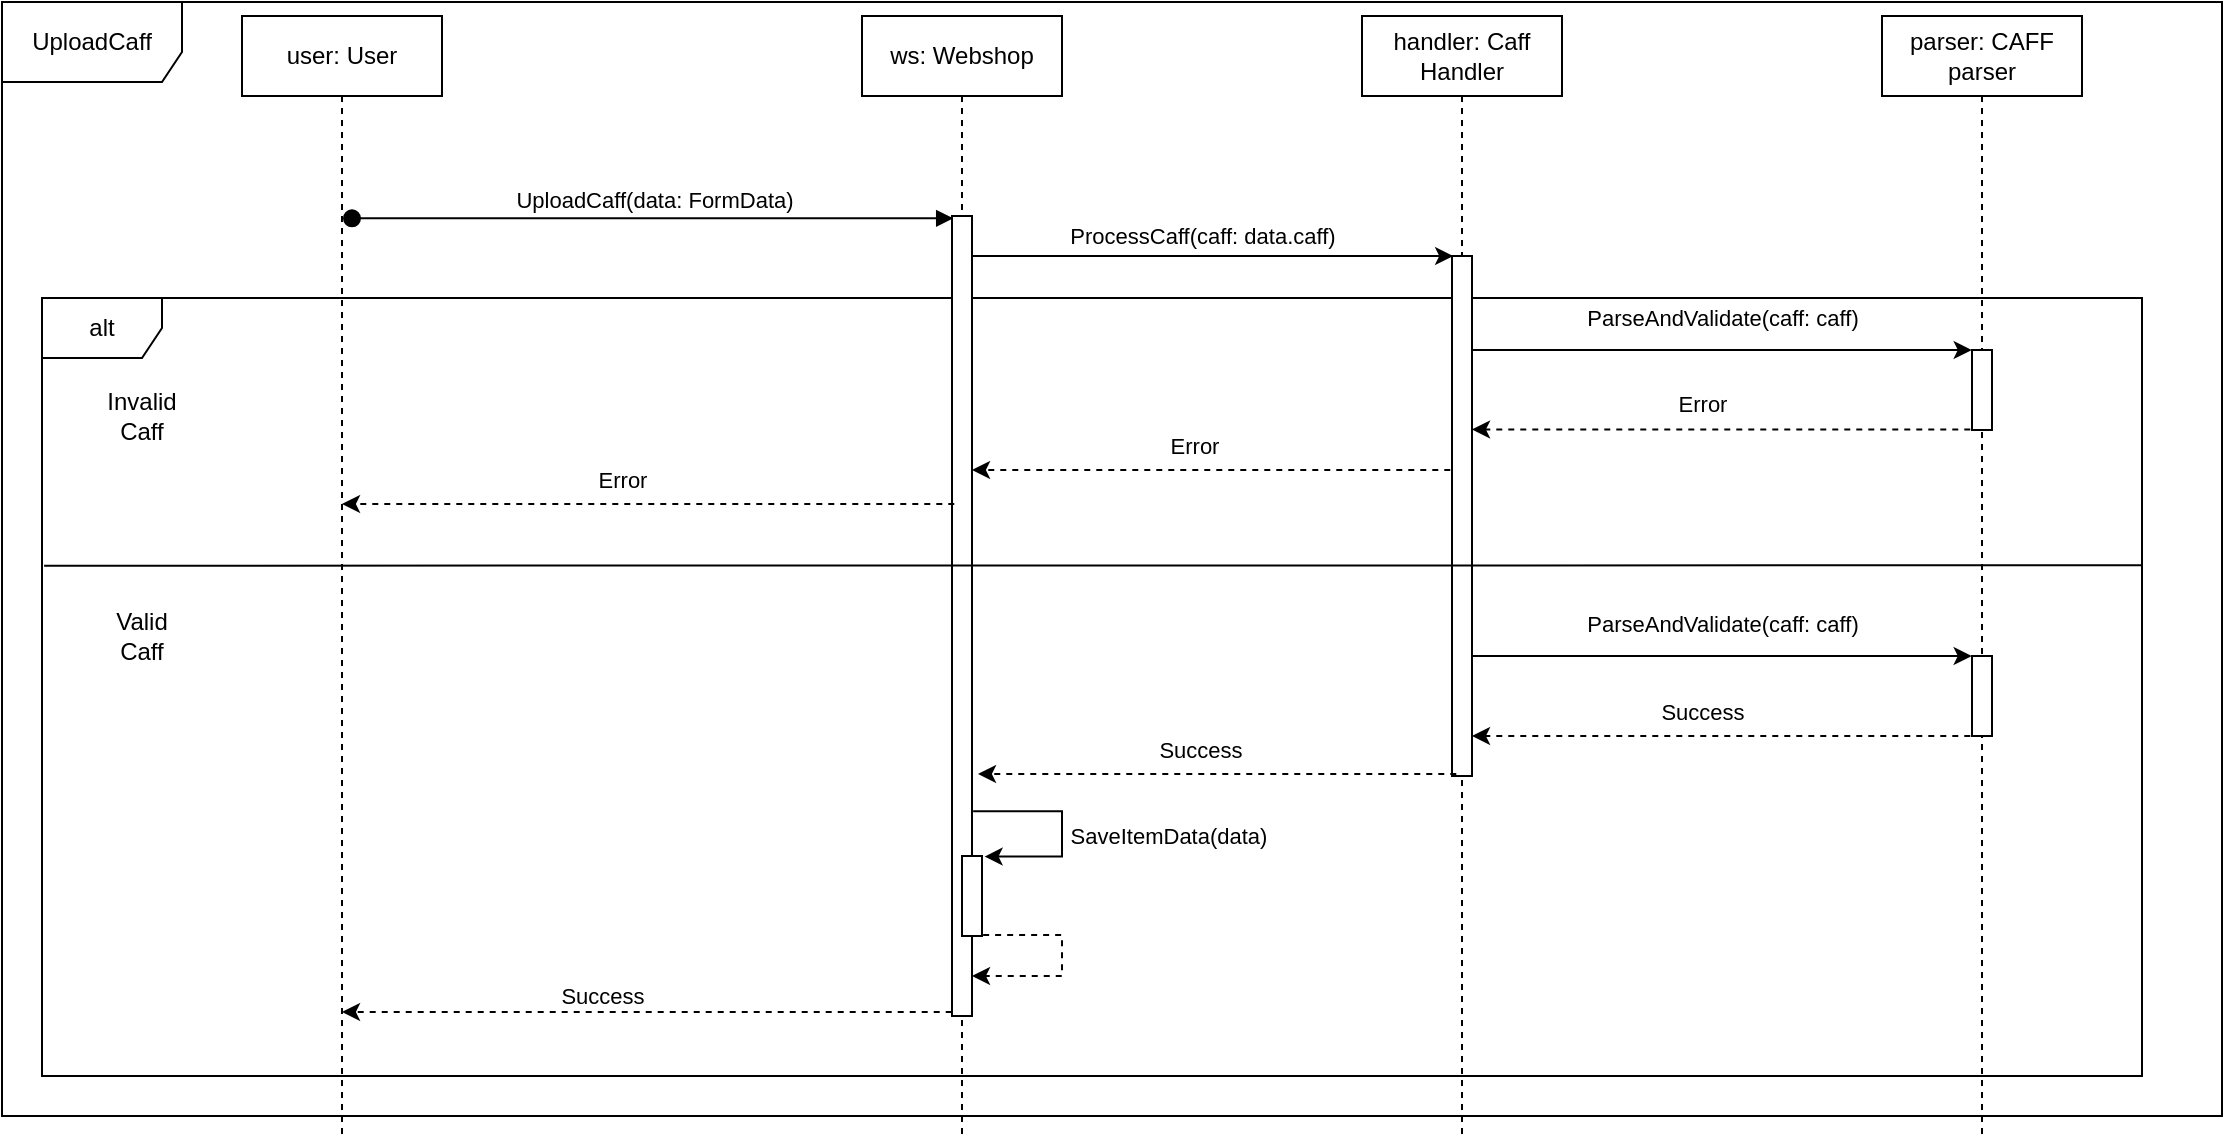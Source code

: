 <mxfile version="13.8.0" type="device"><diagram id="-1Na2udAZ4_moLBNr-YU" name="Page-1"><mxGraphModel dx="1473" dy="829" grid="1" gridSize="10" guides="1" tooltips="1" connect="1" arrows="1" fold="1" page="1" pageScale="1" pageWidth="2339" pageHeight="3300" math="0" shadow="0"><root><mxCell id="0"/><mxCell id="1" parent="0"/><mxCell id="n6rsdmtD_r_KpyKN6Iq5-1" value="UploadCaff" style="shape=umlFrame;whiteSpace=wrap;html=1;width=90;height=40;" parent="1" vertex="1"><mxGeometry x="100" y="53" width="1110" height="557" as="geometry"/></mxCell><mxCell id="vpLc8aATypZ5VP2bESH0-21" value="alt" style="shape=umlFrame;whiteSpace=wrap;html=1;" vertex="1" parent="1"><mxGeometry x="120" y="201" width="1050" height="389" as="geometry"/></mxCell><mxCell id="n6rsdmtD_r_KpyKN6Iq5-2" value="user: User" style="shape=umlLifeline;perimeter=lifelinePerimeter;whiteSpace=wrap;html=1;container=1;collapsible=0;recursiveResize=0;outlineConnect=0;" parent="1" vertex="1"><mxGeometry x="220" y="60" width="100" height="560" as="geometry"/></mxCell><mxCell id="n6rsdmtD_r_KpyKN6Iq5-3" value="ws: Webshop" style="shape=umlLifeline;perimeter=lifelinePerimeter;whiteSpace=wrap;html=1;container=1;collapsible=0;recursiveResize=0;outlineConnect=0;" parent="1" vertex="1"><mxGeometry x="530" y="60" width="100" height="560" as="geometry"/></mxCell><mxCell id="n6rsdmtD_r_KpyKN6Iq5-5" value="" style="html=1;points=[];perimeter=orthogonalPerimeter;" parent="n6rsdmtD_r_KpyKN6Iq5-3" vertex="1"><mxGeometry x="45" y="100" width="10" height="400" as="geometry"/></mxCell><mxCell id="n6rsdmtD_r_KpyKN6Iq5-6" value="UploadCaff(data: FormData)" style="html=1;verticalAlign=bottom;startArrow=oval;endArrow=block;startSize=8;entryX=0.06;entryY=0.026;entryDx=0;entryDy=0;entryPerimeter=0;" parent="1" edge="1"><mxGeometry relative="1" as="geometry"><mxPoint x="275" y="161.18" as="sourcePoint"/><mxPoint x="575.6" y="161.18" as="targetPoint"/></mxGeometry></mxCell><mxCell id="vpLc8aATypZ5VP2bESH0-1" value="handler: Caff Handler" style="shape=umlLifeline;perimeter=lifelinePerimeter;whiteSpace=wrap;html=1;container=1;collapsible=0;recursiveResize=0;outlineConnect=0;" vertex="1" parent="1"><mxGeometry x="780" y="60" width="100" height="560" as="geometry"/></mxCell><mxCell id="vpLc8aATypZ5VP2bESH0-2" value="" style="html=1;points=[];perimeter=orthogonalPerimeter;" vertex="1" parent="vpLc8aATypZ5VP2bESH0-1"><mxGeometry x="45" y="120" width="10" height="260" as="geometry"/></mxCell><mxCell id="vpLc8aATypZ5VP2bESH0-6" value="parser: CAFF parser" style="shape=umlLifeline;perimeter=lifelinePerimeter;whiteSpace=wrap;html=1;container=1;collapsible=0;recursiveResize=0;outlineConnect=0;" vertex="1" parent="1"><mxGeometry x="1040" y="60" width="100" height="560" as="geometry"/></mxCell><mxCell id="vpLc8aATypZ5VP2bESH0-7" value="" style="html=1;points=[];perimeter=orthogonalPerimeter;" vertex="1" parent="vpLc8aATypZ5VP2bESH0-6"><mxGeometry x="45" y="167" width="10" height="40" as="geometry"/></mxCell><mxCell id="vpLc8aATypZ5VP2bESH0-16" value="" style="endArrow=classic;html=1;entryX=0.057;entryY=0.492;entryDx=0;entryDy=0;entryPerimeter=0;" edge="1" parent="1"><mxGeometry width="50" height="50" relative="1" as="geometry"><mxPoint x="585" y="180.0" as="sourcePoint"/><mxPoint x="825.57" y="180.0" as="targetPoint"/></mxGeometry></mxCell><mxCell id="vpLc8aATypZ5VP2bESH0-17" value="ProcessCaff(caff: data.caff)" style="edgeLabel;html=1;align=center;verticalAlign=middle;resizable=0;points=[];" vertex="1" connectable="0" parent="vpLc8aATypZ5VP2bESH0-16"><mxGeometry x="-0.253" y="-1" relative="1" as="geometry"><mxPoint x="25" y="-11" as="offset"/></mxGeometry></mxCell><mxCell id="vpLc8aATypZ5VP2bESH0-19" value="" style="endArrow=classic;html=1;entryX=-0.014;entryY=0.1;entryDx=0;entryDy=0;entryPerimeter=0;" edge="1" parent="1"><mxGeometry width="50" height="50" relative="1" as="geometry"><mxPoint x="835" y="227" as="sourcePoint"/><mxPoint x="1084.86" y="227" as="targetPoint"/></mxGeometry></mxCell><mxCell id="vpLc8aATypZ5VP2bESH0-20" value="ParseAndValidate(caff: caff)" style="edgeLabel;html=1;align=center;verticalAlign=middle;resizable=0;points=[];" vertex="1" connectable="0" parent="vpLc8aATypZ5VP2bESH0-19"><mxGeometry x="-0.121" relative="1" as="geometry"><mxPoint x="15" y="-16" as="offset"/></mxGeometry></mxCell><mxCell id="vpLc8aATypZ5VP2bESH0-22" value="" style="endArrow=classic;html=1;exitX=-0.086;exitY=0.993;exitDx=0;exitDy=0;exitPerimeter=0;dashed=1;" edge="1" parent="1"><mxGeometry width="50" height="50" relative="1" as="geometry"><mxPoint x="1084.14" y="266.72" as="sourcePoint"/><mxPoint x="835" y="266.72" as="targetPoint"/></mxGeometry></mxCell><mxCell id="vpLc8aATypZ5VP2bESH0-23" value="Error" style="edgeLabel;html=1;align=center;verticalAlign=middle;resizable=0;points=[];" vertex="1" connectable="0" parent="vpLc8aATypZ5VP2bESH0-22"><mxGeometry x="0.147" y="1" relative="1" as="geometry"><mxPoint x="8.72" y="-13.72" as="offset"/></mxGeometry></mxCell><mxCell id="vpLc8aATypZ5VP2bESH0-24" value="" style="endArrow=none;html=1;exitX=0.001;exitY=0.367;exitDx=0;exitDy=0;exitPerimeter=0;" edge="1" parent="1"><mxGeometry width="50" height="50" relative="1" as="geometry"><mxPoint x="121.05" y="334.86" as="sourcePoint"/><mxPoint x="1170" y="334.64" as="targetPoint"/></mxGeometry></mxCell><mxCell id="vpLc8aATypZ5VP2bESH0-25" value="" style="endArrow=classic;html=1;exitX=-0.086;exitY=0.993;exitDx=0;exitDy=0;exitPerimeter=0;dashed=1;" edge="1" parent="1"><mxGeometry width="50" height="50" relative="1" as="geometry"><mxPoint x="824.14" y="287" as="sourcePoint"/><mxPoint x="585" y="287" as="targetPoint"/></mxGeometry></mxCell><mxCell id="vpLc8aATypZ5VP2bESH0-26" value="Error" style="edgeLabel;html=1;align=center;verticalAlign=middle;resizable=0;points=[];" vertex="1" connectable="0" parent="vpLc8aATypZ5VP2bESH0-25"><mxGeometry x="0.147" y="1" relative="1" as="geometry"><mxPoint x="8.72" y="-13.72" as="offset"/></mxGeometry></mxCell><mxCell id="vpLc8aATypZ5VP2bESH0-27" value="" style="endArrow=classic;html=1;exitX=-0.086;exitY=0.993;exitDx=0;exitDy=0;exitPerimeter=0;dashed=1;" edge="1" parent="1" target="n6rsdmtD_r_KpyKN6Iq5-2"><mxGeometry width="50" height="50" relative="1" as="geometry"><mxPoint x="576.14" y="304" as="sourcePoint"/><mxPoint x="327" y="304" as="targetPoint"/></mxGeometry></mxCell><mxCell id="vpLc8aATypZ5VP2bESH0-28" value="Error" style="edgeLabel;html=1;align=center;verticalAlign=middle;resizable=0;points=[];" vertex="1" connectable="0" parent="vpLc8aATypZ5VP2bESH0-27"><mxGeometry x="0.147" y="1" relative="1" as="geometry"><mxPoint x="8.72" y="-13.72" as="offset"/></mxGeometry></mxCell><mxCell id="vpLc8aATypZ5VP2bESH0-29" value="Invalid Caff" style="text;html=1;strokeColor=none;fillColor=none;align=center;verticalAlign=middle;whiteSpace=wrap;rounded=0;" vertex="1" parent="1"><mxGeometry x="150" y="250" width="40" height="20" as="geometry"/></mxCell><mxCell id="vpLc8aATypZ5VP2bESH0-30" value="Valid Caff" style="text;html=1;strokeColor=none;fillColor=none;align=center;verticalAlign=middle;whiteSpace=wrap;rounded=0;" vertex="1" parent="1"><mxGeometry x="150" y="360" width="40" height="20" as="geometry"/></mxCell><mxCell id="vpLc8aATypZ5VP2bESH0-31" value="parser: CAFF parser" style="shape=umlLifeline;perimeter=lifelinePerimeter;whiteSpace=wrap;html=1;container=1;collapsible=0;recursiveResize=0;outlineConnect=0;" vertex="1" parent="1"><mxGeometry x="1040" y="60" width="100" height="560" as="geometry"/></mxCell><mxCell id="vpLc8aATypZ5VP2bESH0-32" value="" style="html=1;points=[];perimeter=orthogonalPerimeter;" vertex="1" parent="vpLc8aATypZ5VP2bESH0-31"><mxGeometry x="45" y="167" width="10" height="40" as="geometry"/></mxCell><mxCell id="vpLc8aATypZ5VP2bESH0-37" value="" style="html=1;points=[];perimeter=orthogonalPerimeter;" vertex="1" parent="vpLc8aATypZ5VP2bESH0-31"><mxGeometry x="45" y="320" width="10" height="40" as="geometry"/></mxCell><mxCell id="vpLc8aATypZ5VP2bESH0-33" value="" style="endArrow=classic;html=1;entryX=-0.014;entryY=0.1;entryDx=0;entryDy=0;entryPerimeter=0;" edge="1" parent="1"><mxGeometry width="50" height="50" relative="1" as="geometry"><mxPoint x="835" y="380" as="sourcePoint"/><mxPoint x="1084.86" y="380" as="targetPoint"/></mxGeometry></mxCell><mxCell id="vpLc8aATypZ5VP2bESH0-34" value="ParseAndValidate(caff: caff)" style="edgeLabel;html=1;align=center;verticalAlign=middle;resizable=0;points=[];" vertex="1" connectable="0" parent="vpLc8aATypZ5VP2bESH0-33"><mxGeometry x="-0.121" relative="1" as="geometry"><mxPoint x="15" y="-16" as="offset"/></mxGeometry></mxCell><mxCell id="vpLc8aATypZ5VP2bESH0-35" value="" style="endArrow=classic;html=1;exitX=-0.086;exitY=0.993;exitDx=0;exitDy=0;exitPerimeter=0;dashed=1;" edge="1" parent="1"><mxGeometry width="50" height="50" relative="1" as="geometry"><mxPoint x="1084.14" y="420" as="sourcePoint"/><mxPoint x="835" y="420" as="targetPoint"/></mxGeometry></mxCell><mxCell id="vpLc8aATypZ5VP2bESH0-36" value="Success" style="edgeLabel;html=1;align=center;verticalAlign=middle;resizable=0;points=[];" vertex="1" connectable="0" parent="vpLc8aATypZ5VP2bESH0-35"><mxGeometry x="0.147" y="1" relative="1" as="geometry"><mxPoint x="8.72" y="-13.72" as="offset"/></mxGeometry></mxCell><mxCell id="vpLc8aATypZ5VP2bESH0-38" value="" style="endArrow=classic;html=1;exitX=-0.086;exitY=0.993;exitDx=0;exitDy=0;exitPerimeter=0;dashed=1;" edge="1" parent="1"><mxGeometry width="50" height="50" relative="1" as="geometry"><mxPoint x="827.14" y="439" as="sourcePoint"/><mxPoint x="588" y="439" as="targetPoint"/></mxGeometry></mxCell><mxCell id="vpLc8aATypZ5VP2bESH0-39" value="Success" style="edgeLabel;html=1;align=center;verticalAlign=middle;resizable=0;points=[];" vertex="1" connectable="0" parent="vpLc8aATypZ5VP2bESH0-38"><mxGeometry x="0.147" y="1" relative="1" as="geometry"><mxPoint x="8.72" y="-13.72" as="offset"/></mxGeometry></mxCell><mxCell id="vpLc8aATypZ5VP2bESH0-41" value="" style="html=1;points=[];perimeter=orthogonalPerimeter;" vertex="1" parent="1"><mxGeometry x="580" y="480" width="10" height="40" as="geometry"/></mxCell><mxCell id="vpLc8aATypZ5VP2bESH0-42" value="" style="endArrow=classic;html=1;exitX=1.057;exitY=0.744;exitDx=0;exitDy=0;exitPerimeter=0;entryX=1.129;entryY=0.007;entryDx=0;entryDy=0;entryPerimeter=0;edgeStyle=elbowEdgeStyle;rounded=0;" edge="1" parent="1" source="n6rsdmtD_r_KpyKN6Iq5-5" target="vpLc8aATypZ5VP2bESH0-41"><mxGeometry width="50" height="50" relative="1" as="geometry"><mxPoint x="790" y="490" as="sourcePoint"/><mxPoint x="840" y="440" as="targetPoint"/><Array as="points"><mxPoint x="630" y="460"/></Array></mxGeometry></mxCell><mxCell id="vpLc8aATypZ5VP2bESH0-43" value="SaveItemData(data)" style="edgeLabel;html=1;align=center;verticalAlign=middle;resizable=0;points=[];" vertex="1" connectable="0" parent="vpLc8aATypZ5VP2bESH0-42"><mxGeometry x="-0.226" y="1" relative="1" as="geometry"><mxPoint x="56" y="13.44" as="offset"/></mxGeometry></mxCell><mxCell id="vpLc8aATypZ5VP2bESH0-44" value="" style="endArrow=classic;html=1;exitX=1.057;exitY=0.989;exitDx=0;exitDy=0;exitPerimeter=0;dashed=1;rounded=0;edgeStyle=elbowEdgeStyle;" edge="1" parent="1" source="vpLc8aATypZ5VP2bESH0-41" target="n6rsdmtD_r_KpyKN6Iq5-5"><mxGeometry width="50" height="50" relative="1" as="geometry"><mxPoint x="790" y="490" as="sourcePoint"/><mxPoint x="840" y="440" as="targetPoint"/><Array as="points"><mxPoint x="630" y="540"/><mxPoint x="620" y="540"/><mxPoint x="630" y="530"/></Array></mxGeometry></mxCell><mxCell id="vpLc8aATypZ5VP2bESH0-45" value="" style="endArrow=classic;html=1;dashed=1;exitX=-0.014;exitY=0.995;exitDx=0;exitDy=0;exitPerimeter=0;" edge="1" parent="1" source="n6rsdmtD_r_KpyKN6Iq5-5" target="n6rsdmtD_r_KpyKN6Iq5-2"><mxGeometry width="50" height="50" relative="1" as="geometry"><mxPoint x="790" y="490" as="sourcePoint"/><mxPoint x="840" y="440" as="targetPoint"/></mxGeometry></mxCell><mxCell id="vpLc8aATypZ5VP2bESH0-46" value="Success" style="edgeLabel;html=1;align=center;verticalAlign=middle;resizable=0;points=[];" vertex="1" connectable="0" parent="vpLc8aATypZ5VP2bESH0-45"><mxGeometry x="0.203" relative="1" as="geometry"><mxPoint x="8.71" y="-8" as="offset"/></mxGeometry></mxCell></root></mxGraphModel></diagram></mxfile>
